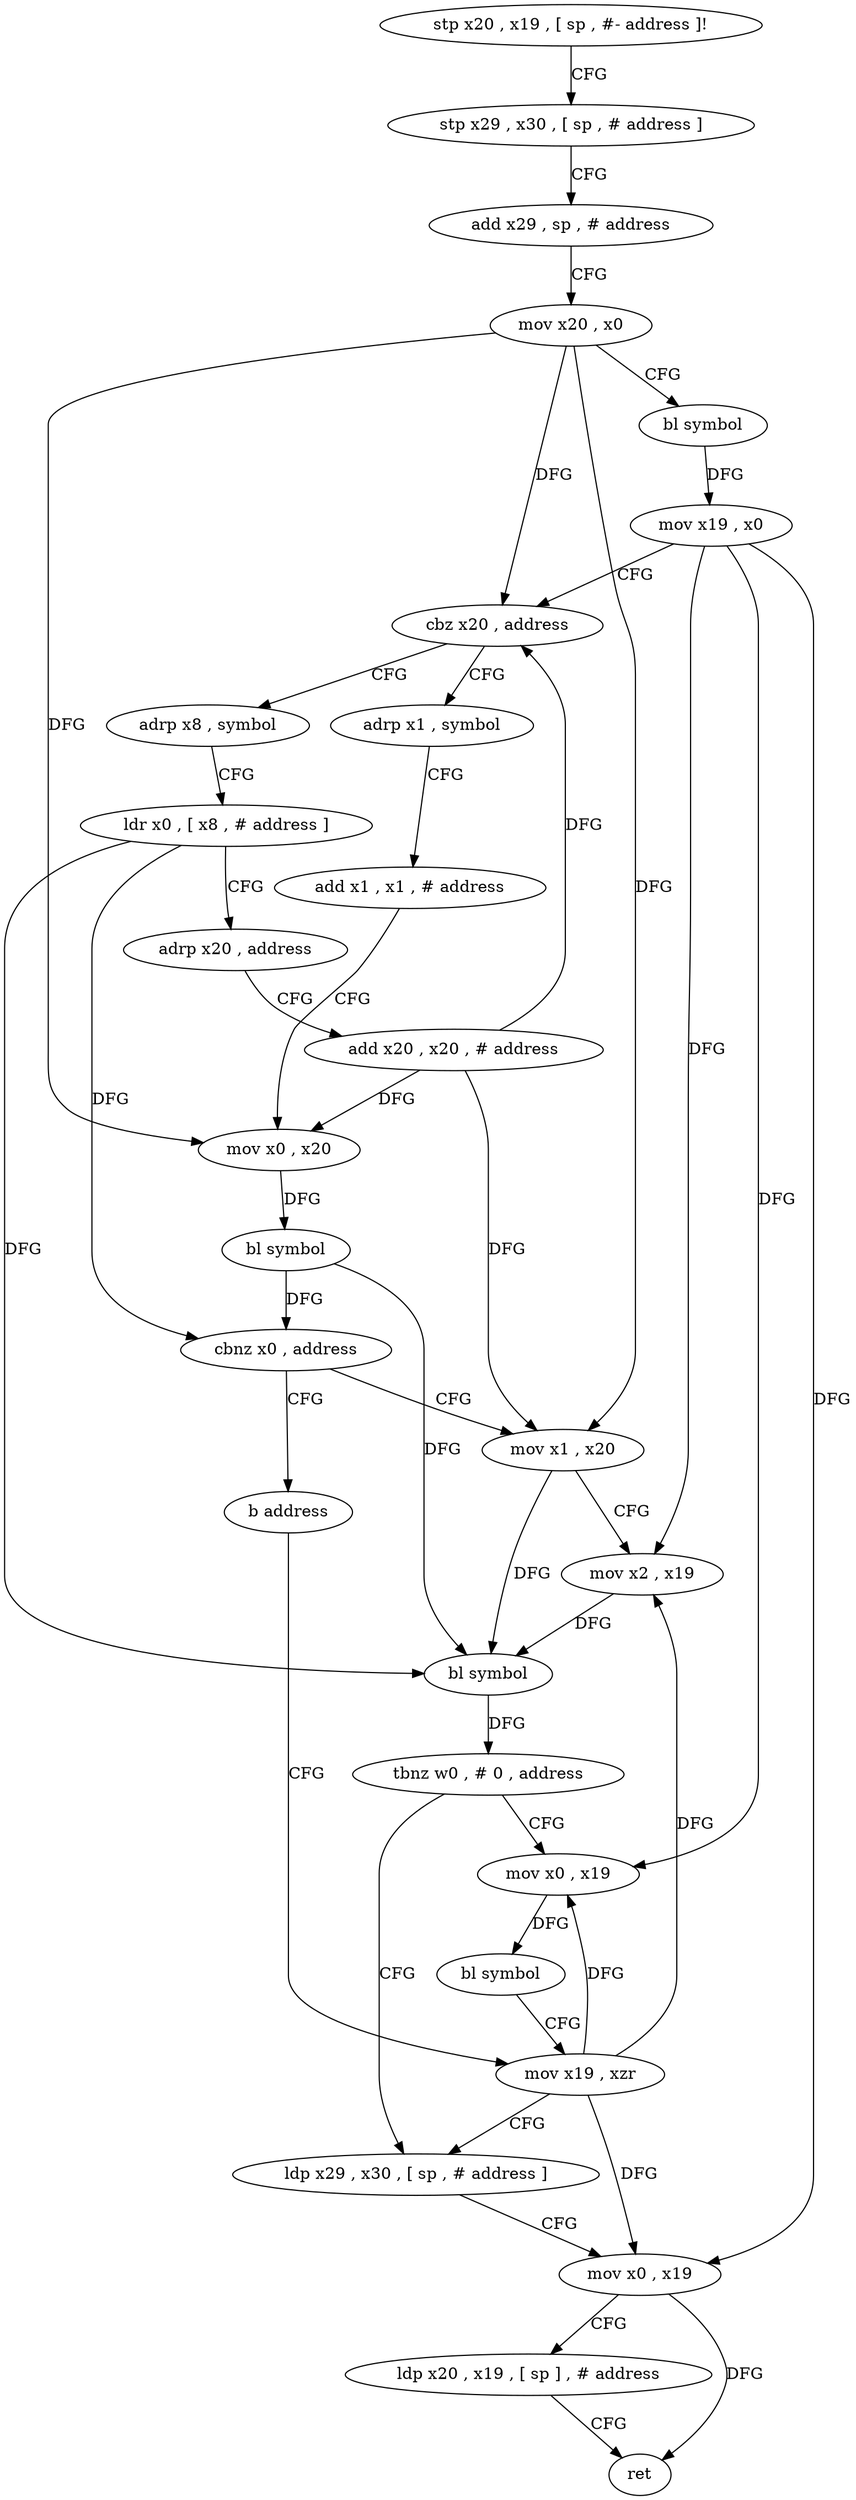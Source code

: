 digraph "func" {
"4213016" [label = "stp x20 , x19 , [ sp , #- address ]!" ]
"4213020" [label = "stp x29 , x30 , [ sp , # address ]" ]
"4213024" [label = "add x29 , sp , # address" ]
"4213028" [label = "mov x20 , x0" ]
"4213032" [label = "bl symbol" ]
"4213036" [label = "mov x19 , x0" ]
"4213040" [label = "cbz x20 , address" ]
"4213068" [label = "adrp x8 , symbol" ]
"4213044" [label = "adrp x1 , symbol" ]
"4213072" [label = "ldr x0 , [ x8 , # address ]" ]
"4213076" [label = "adrp x20 , address" ]
"4213080" [label = "add x20 , x20 , # address" ]
"4213084" [label = "mov x1 , x20" ]
"4213048" [label = "add x1 , x1 , # address" ]
"4213052" [label = "mov x0 , x20" ]
"4213056" [label = "bl symbol" ]
"4213060" [label = "cbnz x0 , address" ]
"4213064" [label = "b address" ]
"4213112" [label = "ldp x29 , x30 , [ sp , # address ]" ]
"4213116" [label = "mov x0 , x19" ]
"4213120" [label = "ldp x20 , x19 , [ sp ] , # address" ]
"4213124" [label = "ret" ]
"4213100" [label = "mov x0 , x19" ]
"4213104" [label = "bl symbol" ]
"4213108" [label = "mov x19 , xzr" ]
"4213088" [label = "mov x2 , x19" ]
"4213092" [label = "bl symbol" ]
"4213096" [label = "tbnz w0 , # 0 , address" ]
"4213016" -> "4213020" [ label = "CFG" ]
"4213020" -> "4213024" [ label = "CFG" ]
"4213024" -> "4213028" [ label = "CFG" ]
"4213028" -> "4213032" [ label = "CFG" ]
"4213028" -> "4213040" [ label = "DFG" ]
"4213028" -> "4213052" [ label = "DFG" ]
"4213028" -> "4213084" [ label = "DFG" ]
"4213032" -> "4213036" [ label = "DFG" ]
"4213036" -> "4213040" [ label = "CFG" ]
"4213036" -> "4213088" [ label = "DFG" ]
"4213036" -> "4213116" [ label = "DFG" ]
"4213036" -> "4213100" [ label = "DFG" ]
"4213040" -> "4213068" [ label = "CFG" ]
"4213040" -> "4213044" [ label = "CFG" ]
"4213068" -> "4213072" [ label = "CFG" ]
"4213044" -> "4213048" [ label = "CFG" ]
"4213072" -> "4213076" [ label = "CFG" ]
"4213072" -> "4213060" [ label = "DFG" ]
"4213072" -> "4213092" [ label = "DFG" ]
"4213076" -> "4213080" [ label = "CFG" ]
"4213080" -> "4213084" [ label = "DFG" ]
"4213080" -> "4213040" [ label = "DFG" ]
"4213080" -> "4213052" [ label = "DFG" ]
"4213084" -> "4213088" [ label = "CFG" ]
"4213084" -> "4213092" [ label = "DFG" ]
"4213048" -> "4213052" [ label = "CFG" ]
"4213052" -> "4213056" [ label = "DFG" ]
"4213056" -> "4213060" [ label = "DFG" ]
"4213056" -> "4213092" [ label = "DFG" ]
"4213060" -> "4213084" [ label = "CFG" ]
"4213060" -> "4213064" [ label = "CFG" ]
"4213064" -> "4213108" [ label = "CFG" ]
"4213112" -> "4213116" [ label = "CFG" ]
"4213116" -> "4213120" [ label = "CFG" ]
"4213116" -> "4213124" [ label = "DFG" ]
"4213120" -> "4213124" [ label = "CFG" ]
"4213100" -> "4213104" [ label = "DFG" ]
"4213104" -> "4213108" [ label = "CFG" ]
"4213108" -> "4213112" [ label = "CFG" ]
"4213108" -> "4213088" [ label = "DFG" ]
"4213108" -> "4213116" [ label = "DFG" ]
"4213108" -> "4213100" [ label = "DFG" ]
"4213088" -> "4213092" [ label = "DFG" ]
"4213092" -> "4213096" [ label = "DFG" ]
"4213096" -> "4213112" [ label = "CFG" ]
"4213096" -> "4213100" [ label = "CFG" ]
}
